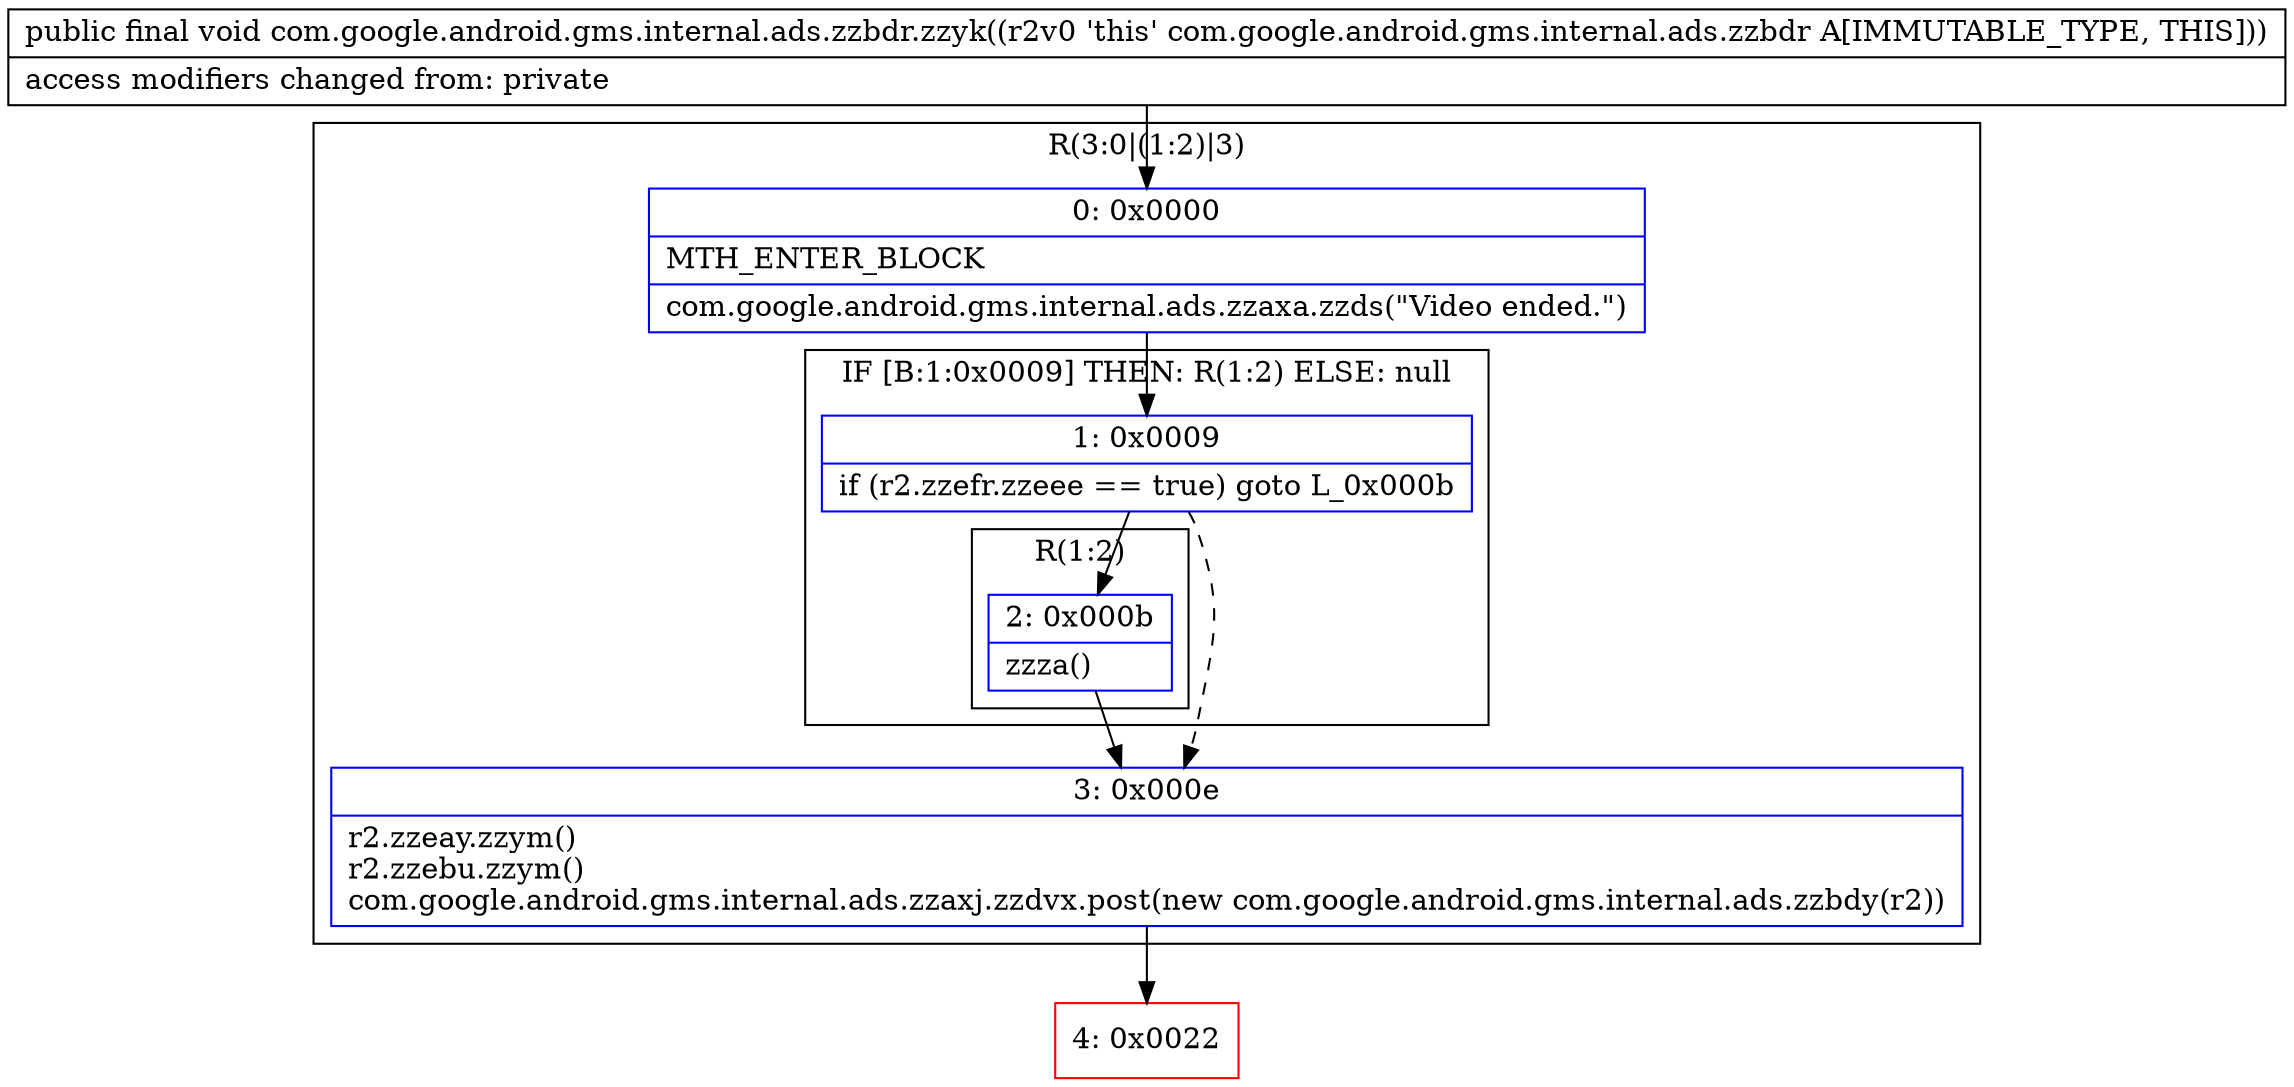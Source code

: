 digraph "CFG forcom.google.android.gms.internal.ads.zzbdr.zzyk()V" {
subgraph cluster_Region_1858789066 {
label = "R(3:0|(1:2)|3)";
node [shape=record,color=blue];
Node_0 [shape=record,label="{0\:\ 0x0000|MTH_ENTER_BLOCK\l|com.google.android.gms.internal.ads.zzaxa.zzds(\"Video ended.\")\l}"];
subgraph cluster_IfRegion_422185940 {
label = "IF [B:1:0x0009] THEN: R(1:2) ELSE: null";
node [shape=record,color=blue];
Node_1 [shape=record,label="{1\:\ 0x0009|if (r2.zzefr.zzeee == true) goto L_0x000b\l}"];
subgraph cluster_Region_105802488 {
label = "R(1:2)";
node [shape=record,color=blue];
Node_2 [shape=record,label="{2\:\ 0x000b|zzza()\l}"];
}
}
Node_3 [shape=record,label="{3\:\ 0x000e|r2.zzeay.zzym()\lr2.zzebu.zzym()\lcom.google.android.gms.internal.ads.zzaxj.zzdvx.post(new com.google.android.gms.internal.ads.zzbdy(r2))\l}"];
}
Node_4 [shape=record,color=red,label="{4\:\ 0x0022}"];
MethodNode[shape=record,label="{public final void com.google.android.gms.internal.ads.zzbdr.zzyk((r2v0 'this' com.google.android.gms.internal.ads.zzbdr A[IMMUTABLE_TYPE, THIS]))  | access modifiers changed from: private\l}"];
MethodNode -> Node_0;
Node_0 -> Node_1;
Node_1 -> Node_2;
Node_1 -> Node_3[style=dashed];
Node_2 -> Node_3;
Node_3 -> Node_4;
}

